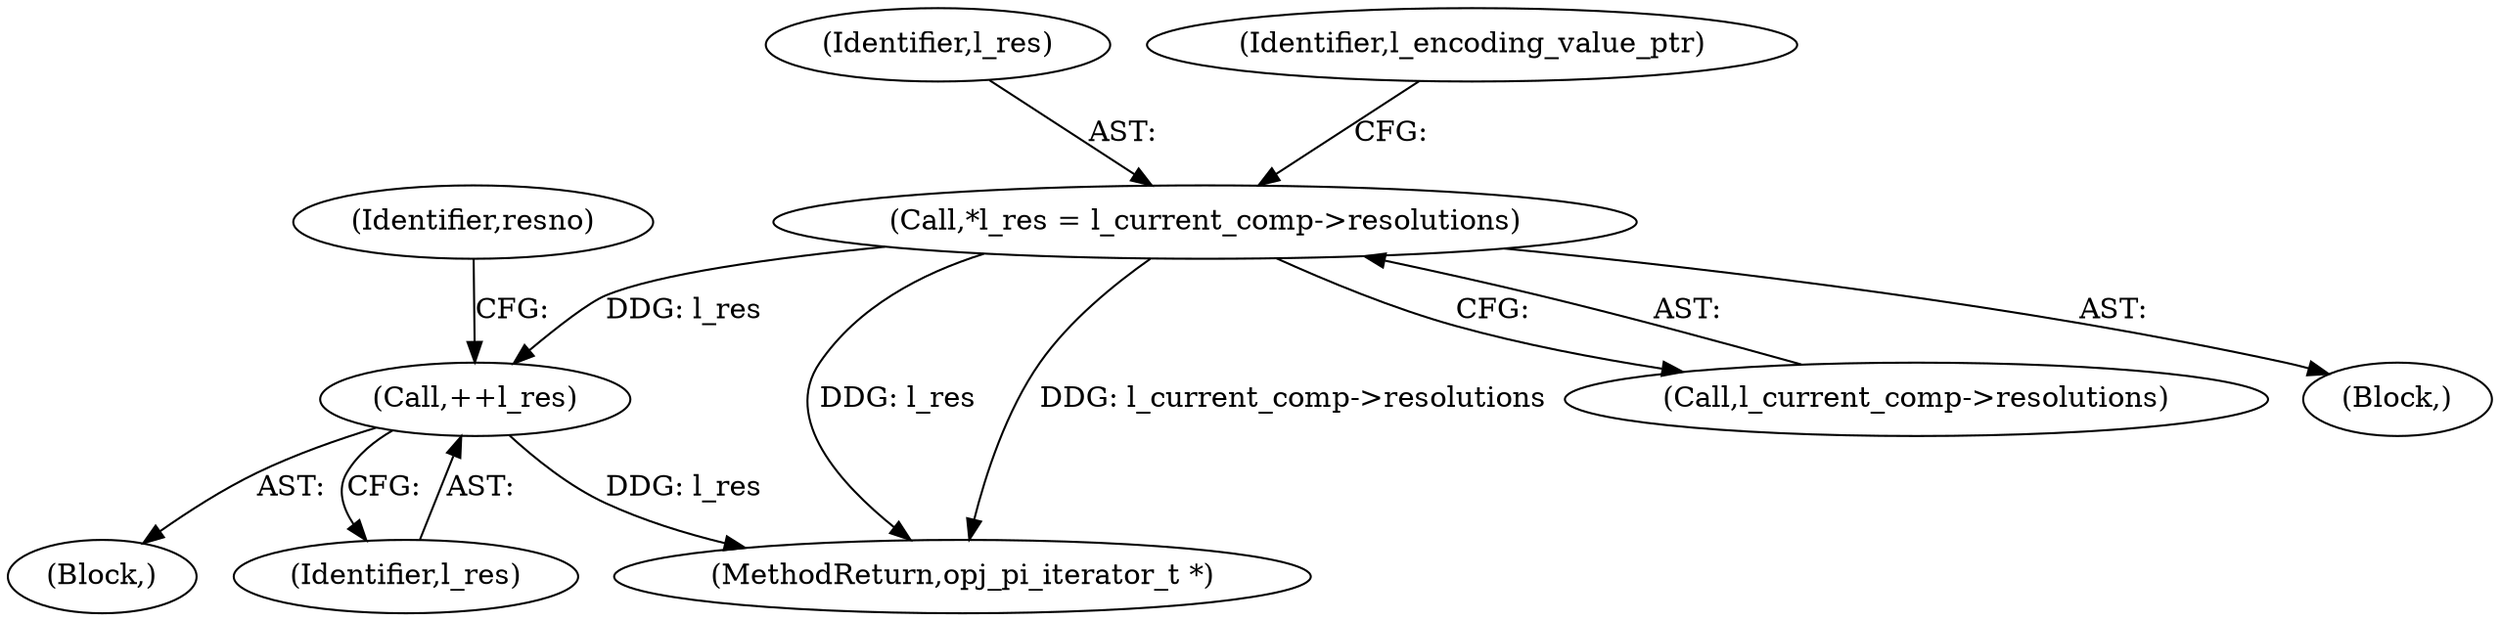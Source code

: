digraph "0_openjpeg_ef01f18dfc6780b776d0674ed3e7415c6ef54d24@pointer" {
"1000449" [label="(Call,*l_res = l_current_comp->resolutions)"];
"1000513" [label="(Call,++l_res)"];
"1000513" [label="(Call,++l_res)"];
"1000450" [label="(Identifier,l_res)"];
"1000449" [label="(Call,*l_res = l_current_comp->resolutions)"];
"1000713" [label="(MethodReturn,opj_pi_iterator_t *)"];
"1000451" [label="(Call,l_current_comp->resolutions)"];
"1000455" [label="(Identifier,l_encoding_value_ptr)"];
"1000484" [label="(Block,)"];
"1000514" [label="(Identifier,l_res)"];
"1000447" [label="(Block,)"];
"1000483" [label="(Identifier,resno)"];
"1000449" -> "1000447"  [label="AST: "];
"1000449" -> "1000451"  [label="CFG: "];
"1000450" -> "1000449"  [label="AST: "];
"1000451" -> "1000449"  [label="AST: "];
"1000455" -> "1000449"  [label="CFG: "];
"1000449" -> "1000713"  [label="DDG: l_res"];
"1000449" -> "1000713"  [label="DDG: l_current_comp->resolutions"];
"1000449" -> "1000513"  [label="DDG: l_res"];
"1000513" -> "1000484"  [label="AST: "];
"1000513" -> "1000514"  [label="CFG: "];
"1000514" -> "1000513"  [label="AST: "];
"1000483" -> "1000513"  [label="CFG: "];
"1000513" -> "1000713"  [label="DDG: l_res"];
}
